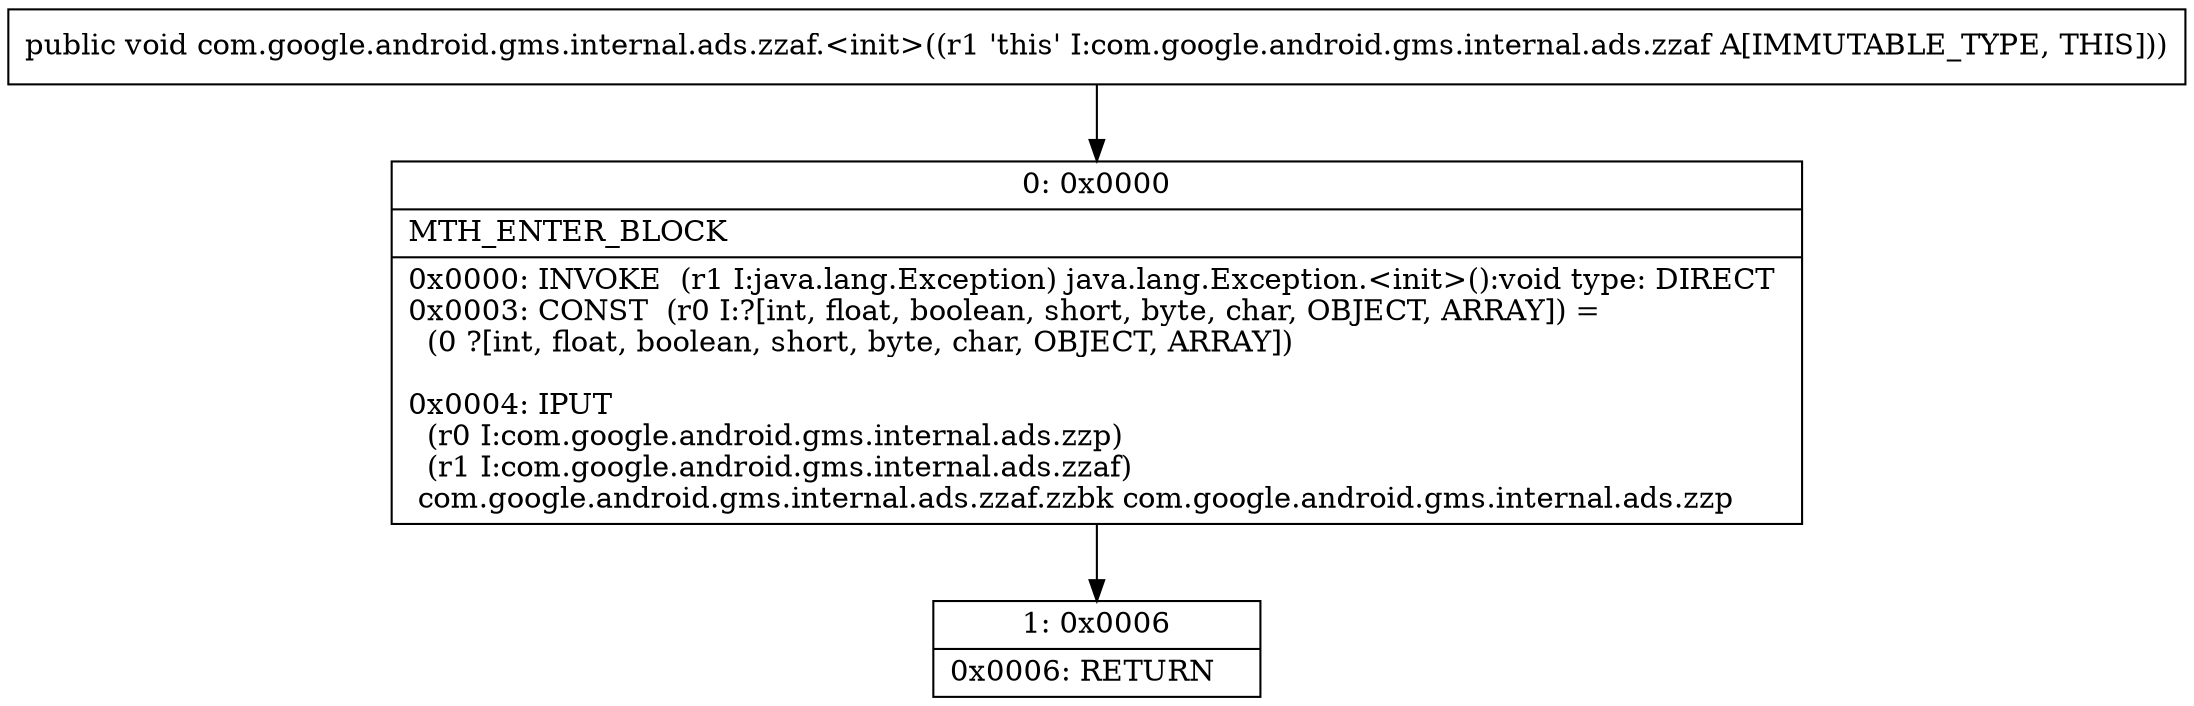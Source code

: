 digraph "CFG forcom.google.android.gms.internal.ads.zzaf.\<init\>()V" {
Node_0 [shape=record,label="{0\:\ 0x0000|MTH_ENTER_BLOCK\l|0x0000: INVOKE  (r1 I:java.lang.Exception) java.lang.Exception.\<init\>():void type: DIRECT \l0x0003: CONST  (r0 I:?[int, float, boolean, short, byte, char, OBJECT, ARRAY]) = \l  (0 ?[int, float, boolean, short, byte, char, OBJECT, ARRAY])\l \l0x0004: IPUT  \l  (r0 I:com.google.android.gms.internal.ads.zzp)\l  (r1 I:com.google.android.gms.internal.ads.zzaf)\l com.google.android.gms.internal.ads.zzaf.zzbk com.google.android.gms.internal.ads.zzp \l}"];
Node_1 [shape=record,label="{1\:\ 0x0006|0x0006: RETURN   \l}"];
MethodNode[shape=record,label="{public void com.google.android.gms.internal.ads.zzaf.\<init\>((r1 'this' I:com.google.android.gms.internal.ads.zzaf A[IMMUTABLE_TYPE, THIS])) }"];
MethodNode -> Node_0;
Node_0 -> Node_1;
}

